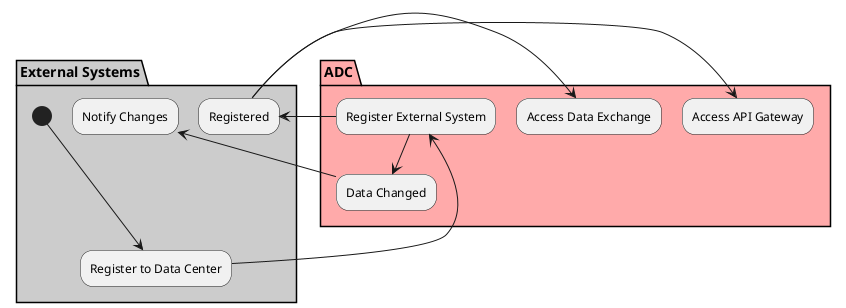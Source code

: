 @startuml


partition "External Systems" #cccccc {
  (*) ---> "Register to Data Center"
}

partition "ADC" #ffaaaa {
  "Register to Data Center" --> "Register External System"
}


partition "External Systems"  {
"Register External System" --> "Registered"
}

partition "ADC" {
  "Registered" -> "Access API Gateway"
  "Registered" -> "Access Data Exchange"
  "Register External System" --> "Data Changed"
}

partition "External Systems" {
  "Data Changed" -> "Notify Changes"
}
@enduml
